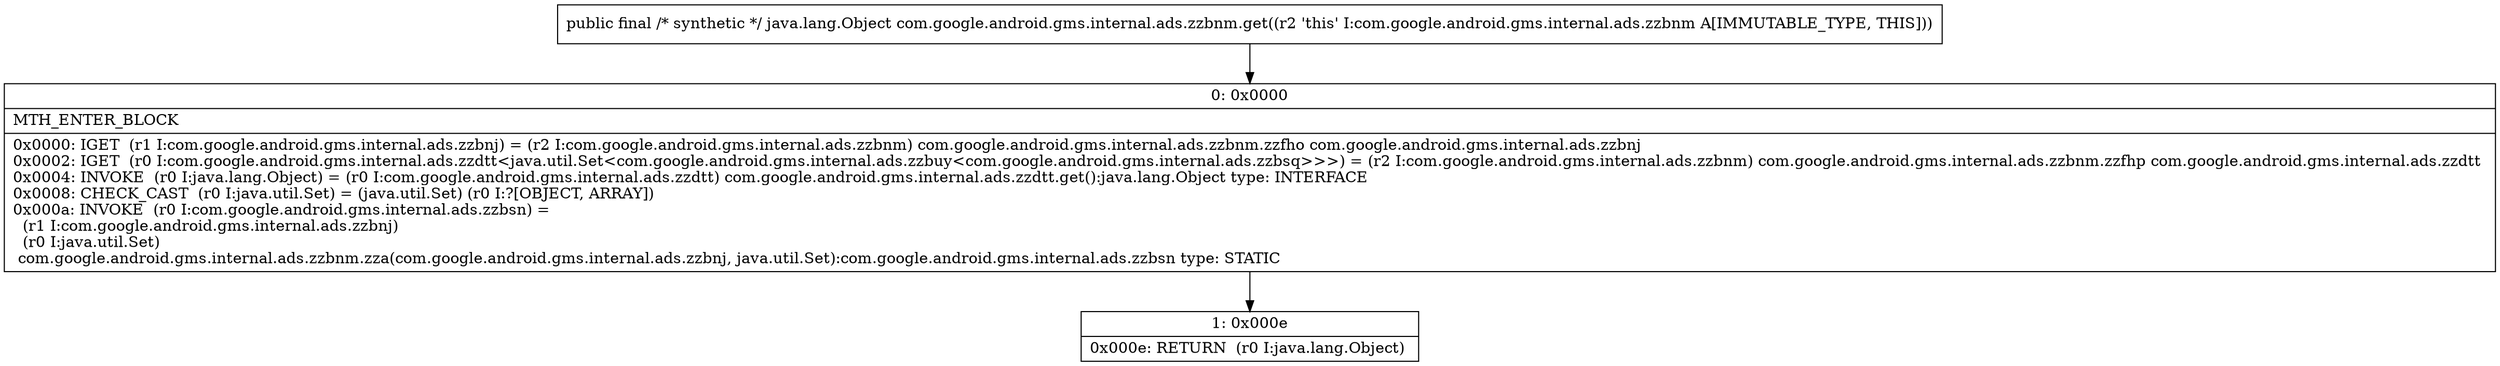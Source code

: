 digraph "CFG forcom.google.android.gms.internal.ads.zzbnm.get()Ljava\/lang\/Object;" {
Node_0 [shape=record,label="{0\:\ 0x0000|MTH_ENTER_BLOCK\l|0x0000: IGET  (r1 I:com.google.android.gms.internal.ads.zzbnj) = (r2 I:com.google.android.gms.internal.ads.zzbnm) com.google.android.gms.internal.ads.zzbnm.zzfho com.google.android.gms.internal.ads.zzbnj \l0x0002: IGET  (r0 I:com.google.android.gms.internal.ads.zzdtt\<java.util.Set\<com.google.android.gms.internal.ads.zzbuy\<com.google.android.gms.internal.ads.zzbsq\>\>\>) = (r2 I:com.google.android.gms.internal.ads.zzbnm) com.google.android.gms.internal.ads.zzbnm.zzfhp com.google.android.gms.internal.ads.zzdtt \l0x0004: INVOKE  (r0 I:java.lang.Object) = (r0 I:com.google.android.gms.internal.ads.zzdtt) com.google.android.gms.internal.ads.zzdtt.get():java.lang.Object type: INTERFACE \l0x0008: CHECK_CAST  (r0 I:java.util.Set) = (java.util.Set) (r0 I:?[OBJECT, ARRAY]) \l0x000a: INVOKE  (r0 I:com.google.android.gms.internal.ads.zzbsn) = \l  (r1 I:com.google.android.gms.internal.ads.zzbnj)\l  (r0 I:java.util.Set)\l com.google.android.gms.internal.ads.zzbnm.zza(com.google.android.gms.internal.ads.zzbnj, java.util.Set):com.google.android.gms.internal.ads.zzbsn type: STATIC \l}"];
Node_1 [shape=record,label="{1\:\ 0x000e|0x000e: RETURN  (r0 I:java.lang.Object) \l}"];
MethodNode[shape=record,label="{public final \/* synthetic *\/ java.lang.Object com.google.android.gms.internal.ads.zzbnm.get((r2 'this' I:com.google.android.gms.internal.ads.zzbnm A[IMMUTABLE_TYPE, THIS])) }"];
MethodNode -> Node_0;
Node_0 -> Node_1;
}


